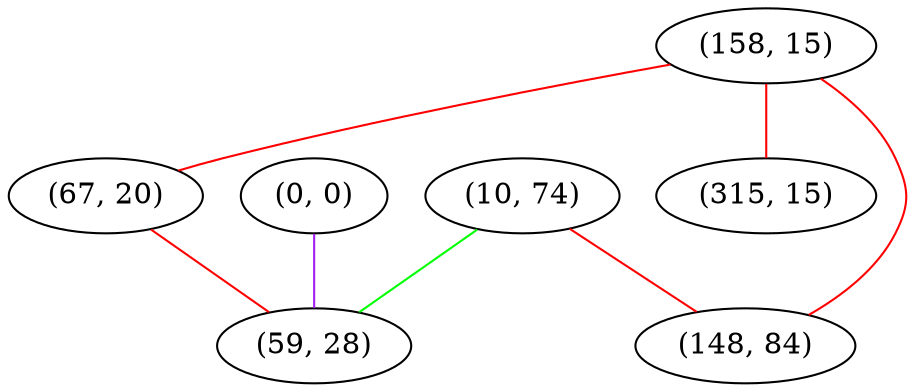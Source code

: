 graph "" {
"(0, 0)";
"(158, 15)";
"(10, 74)";
"(315, 15)";
"(148, 84)";
"(67, 20)";
"(59, 28)";
"(0, 0)" -- "(59, 28)"  [color=purple, key=0, weight=4];
"(158, 15)" -- "(315, 15)"  [color=red, key=0, weight=1];
"(158, 15)" -- "(148, 84)"  [color=red, key=0, weight=1];
"(158, 15)" -- "(67, 20)"  [color=red, key=0, weight=1];
"(10, 74)" -- "(148, 84)"  [color=red, key=0, weight=1];
"(10, 74)" -- "(59, 28)"  [color=green, key=0, weight=2];
"(67, 20)" -- "(59, 28)"  [color=red, key=0, weight=1];
}
